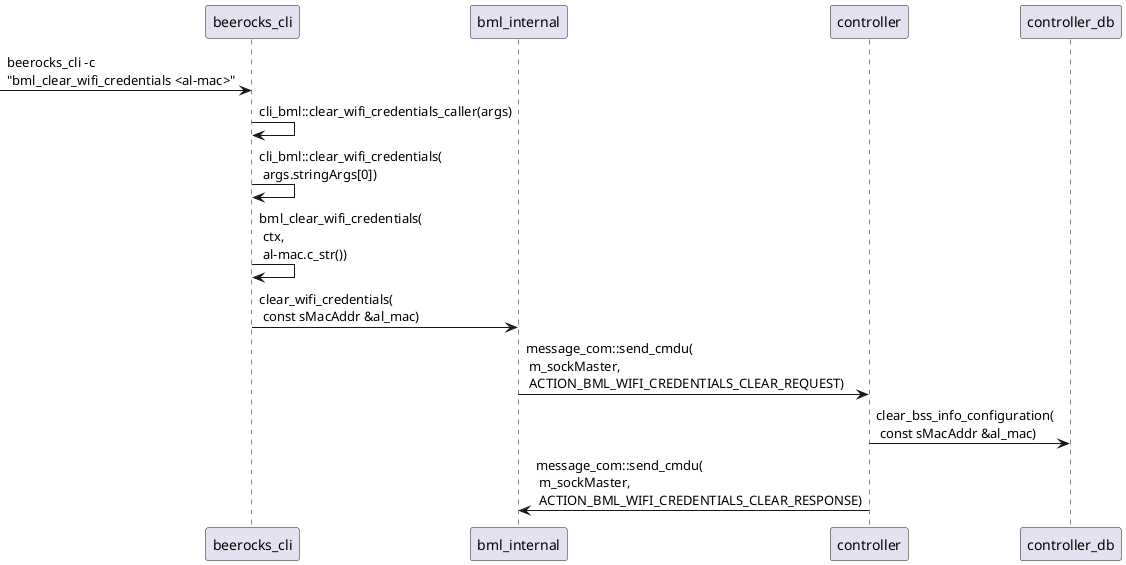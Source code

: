 @startuml
 -> beerocks_cli: beerocks_cli -c \n"bml_clear_wifi_credentials <al-mac>"
beerocks_cli -> beerocks_cli: cli_bml::clear_wifi_credentials_caller(args)
beerocks_cli -> beerocks_cli: cli_bml::clear_wifi_credentials(\n args.stringArgs[0])
beerocks_cli -> beerocks_cli: bml_clear_wifi_credentials(\n ctx,\n al-mac.c_str())
beerocks_cli -> bml_internal: clear_wifi_credentials(\n const sMacAddr &al_mac)
bml_internal -> controller: message_com::send_cmdu(\n m_sockMaster,\n ACTION_BML_WIFI_CREDENTIALS_CLEAR_REQUEST)
controller -> controller_db: clear_bss_info_configuration(\n const sMacAddr &al_mac)
controller -> bml_internal: message_com::send_cmdu(\n m_sockMaster,\n ACTION_BML_WIFI_CREDENTIALS_CLEAR_RESPONSE)
@enduml
